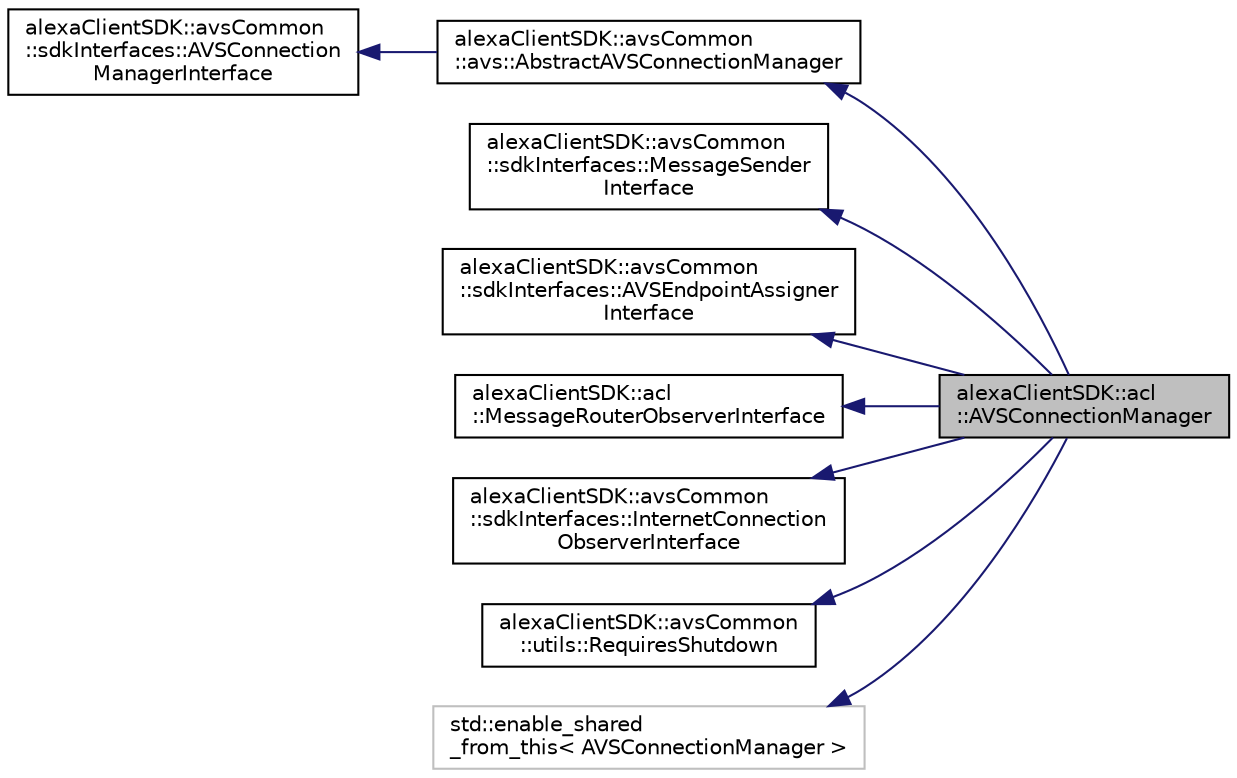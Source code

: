 digraph "alexaClientSDK::acl::AVSConnectionManager"
{
  edge [fontname="Helvetica",fontsize="10",labelfontname="Helvetica",labelfontsize="10"];
  node [fontname="Helvetica",fontsize="10",shape=record];
  rankdir="LR";
  Node9 [label="alexaClientSDK::acl\l::AVSConnectionManager",height=0.2,width=0.4,color="black", fillcolor="grey75", style="filled", fontcolor="black"];
  Node10 -> Node9 [dir="back",color="midnightblue",fontsize="10",style="solid",fontname="Helvetica"];
  Node10 [label="alexaClientSDK::avsCommon\l::avs::AbstractAVSConnectionManager",height=0.2,width=0.4,color="black", fillcolor="white", style="filled",URL="$classalexa_client_s_d_k_1_1avs_common_1_1avs_1_1_abstract_a_v_s_connection_manager.html"];
  Node11 -> Node10 [dir="back",color="midnightblue",fontsize="10",style="solid",fontname="Helvetica"];
  Node11 [label="alexaClientSDK::avsCommon\l::sdkInterfaces::AVSConnection\lManagerInterface",height=0.2,width=0.4,color="black", fillcolor="white", style="filled",URL="$classalexa_client_s_d_k_1_1avs_common_1_1sdk_interfaces_1_1_a_v_s_connection_manager_interface.html"];
  Node12 -> Node9 [dir="back",color="midnightblue",fontsize="10",style="solid",fontname="Helvetica"];
  Node12 [label="alexaClientSDK::avsCommon\l::sdkInterfaces::MessageSender\lInterface",height=0.2,width=0.4,color="black", fillcolor="white", style="filled",URL="$classalexa_client_s_d_k_1_1avs_common_1_1sdk_interfaces_1_1_message_sender_interface.html",tooltip="This specifies an interface to send a message. "];
  Node13 -> Node9 [dir="back",color="midnightblue",fontsize="10",style="solid",fontname="Helvetica"];
  Node13 [label="alexaClientSDK::avsCommon\l::sdkInterfaces::AVSEndpointAssigner\lInterface",height=0.2,width=0.4,color="black", fillcolor="white", style="filled",URL="$classalexa_client_s_d_k_1_1avs_common_1_1sdk_interfaces_1_1_a_v_s_endpoint_assigner_interface.html"];
  Node14 -> Node9 [dir="back",color="midnightblue",fontsize="10",style="solid",fontname="Helvetica"];
  Node14 [label="alexaClientSDK::acl\l::MessageRouterObserverInterface",height=0.2,width=0.4,color="black", fillcolor="white", style="filled",URL="$classalexa_client_s_d_k_1_1acl_1_1_message_router_observer_interface.html"];
  Node15 -> Node9 [dir="back",color="midnightblue",fontsize="10",style="solid",fontname="Helvetica"];
  Node15 [label="alexaClientSDK::avsCommon\l::sdkInterfaces::InternetConnection\lObserverInterface",height=0.2,width=0.4,color="black", fillcolor="white", style="filled",URL="$classalexa_client_s_d_k_1_1avs_common_1_1sdk_interfaces_1_1_internet_connection_observer_interface.html"];
  Node16 -> Node9 [dir="back",color="midnightblue",fontsize="10",style="solid",fontname="Helvetica"];
  Node16 [label="alexaClientSDK::avsCommon\l::utils::RequiresShutdown",height=0.2,width=0.4,color="black", fillcolor="white", style="filled",URL="$classalexa_client_s_d_k_1_1avs_common_1_1utils_1_1_requires_shutdown.html"];
  Node17 -> Node9 [dir="back",color="midnightblue",fontsize="10",style="solid",fontname="Helvetica"];
  Node17 [label="std::enable_shared\l_from_this\< AVSConnectionManager \>",height=0.2,width=0.4,color="grey75", fillcolor="white", style="filled"];
}
